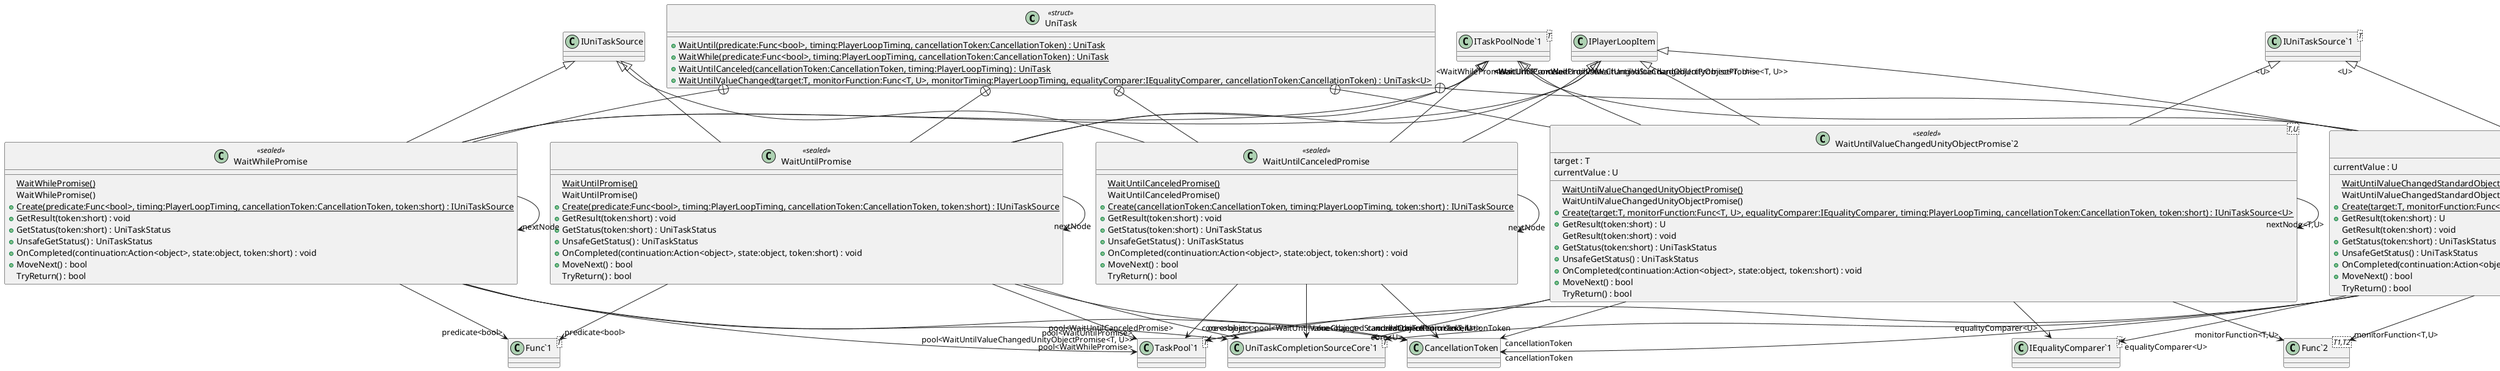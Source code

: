 @startuml
class UniTask <<struct>> {
    + {static} WaitUntil(predicate:Func<bool>, timing:PlayerLoopTiming, cancellationToken:CancellationToken) : UniTask
    + {static} WaitWhile(predicate:Func<bool>, timing:PlayerLoopTiming, cancellationToken:CancellationToken) : UniTask
    + {static} WaitUntilCanceled(cancellationToken:CancellationToken, timing:PlayerLoopTiming) : UniTask
    + {static} WaitUntilValueChanged(target:T, monitorFunction:Func<T, U>, monitorTiming:PlayerLoopTiming, equalityComparer:IEqualityComparer<U>, cancellationToken:CancellationToken) : UniTask<U>
}
class WaitUntilPromise <<sealed>> {
    {static} WaitUntilPromise()
    WaitUntilPromise()
    + {static} Create(predicate:Func<bool>, timing:PlayerLoopTiming, cancellationToken:CancellationToken, token:short) : IUniTaskSource
    + GetResult(token:short) : void
    + GetStatus(token:short) : UniTaskStatus
    + UnsafeGetStatus() : UniTaskStatus
    + OnCompleted(continuation:Action<object>, state:object, token:short) : void
    + MoveNext() : bool
    TryReturn() : bool
}
class WaitWhilePromise <<sealed>> {
    {static} WaitWhilePromise()
    WaitWhilePromise()
    + {static} Create(predicate:Func<bool>, timing:PlayerLoopTiming, cancellationToken:CancellationToken, token:short) : IUniTaskSource
    + GetResult(token:short) : void
    + GetStatus(token:short) : UniTaskStatus
    + UnsafeGetStatus() : UniTaskStatus
    + OnCompleted(continuation:Action<object>, state:object, token:short) : void
    + MoveNext() : bool
    TryReturn() : bool
}
class WaitUntilCanceledPromise <<sealed>> {
    {static} WaitUntilCanceledPromise()
    WaitUntilCanceledPromise()
    + {static} Create(cancellationToken:CancellationToken, timing:PlayerLoopTiming, token:short) : IUniTaskSource
    + GetResult(token:short) : void
    + GetStatus(token:short) : UniTaskStatus
    + UnsafeGetStatus() : UniTaskStatus
    + OnCompleted(continuation:Action<object>, state:object, token:short) : void
    + MoveNext() : bool
    TryReturn() : bool
}
class "WaitUntilValueChangedUnityObjectPromise`2"<T,U> <<sealed>> {
    {static} WaitUntilValueChangedUnityObjectPromise()
    target : T
    currentValue : U
    WaitUntilValueChangedUnityObjectPromise()
    + {static} Create(target:T, monitorFunction:Func<T, U>, equalityComparer:IEqualityComparer<U>, timing:PlayerLoopTiming, cancellationToken:CancellationToken, token:short) : IUniTaskSource<U>
    + GetResult(token:short) : U
    GetResult(token:short) : void
    + GetStatus(token:short) : UniTaskStatus
    + UnsafeGetStatus() : UniTaskStatus
    + OnCompleted(continuation:Action<object>, state:object, token:short) : void
    + MoveNext() : bool
    TryReturn() : bool
}
class "WaitUntilValueChangedStandardObjectPromise`2"<T,U> <<sealed>> {
    {static} WaitUntilValueChangedStandardObjectPromise()
    currentValue : U
    WaitUntilValueChangedStandardObjectPromise()
    + {static} Create(target:T, monitorFunction:Func<T, U>, equalityComparer:IEqualityComparer<U>, timing:PlayerLoopTiming, cancellationToken:CancellationToken, token:short) : IUniTaskSource<U>
    + GetResult(token:short) : U
    GetResult(token:short) : void
    + GetStatus(token:short) : UniTaskStatus
    + UnsafeGetStatus() : UniTaskStatus
    + OnCompleted(continuation:Action<object>, state:object, token:short) : void
    + MoveNext() : bool
    TryReturn() : bool
}
class "ITaskPoolNode`1"<T> {
}
class "TaskPool`1"<T> {
}
class "Func`1"<T> {
}
class "UniTaskCompletionSourceCore`1"<T> {
}
class "IUniTaskSource`1"<T> {
}
class "Func`2"<T1,T2> {
}
class "IEqualityComparer`1"<T> {
}
class "WeakReference`1"<T> {
}
UniTask +-- WaitUntilPromise
IUniTaskSource <|-- WaitUntilPromise
IPlayerLoopItem <|-- WaitUntilPromise
"ITaskPoolNode`1" "<WaitUntilPromise>" <|-- WaitUntilPromise
WaitUntilPromise --> "pool<WaitUntilPromise>" "TaskPool`1"
WaitUntilPromise --> "nextNode" WaitUntilPromise
WaitUntilPromise --> "predicate<bool>" "Func`1"
WaitUntilPromise --> "cancellationToken" CancellationToken
WaitUntilPromise --> "core<object>" "UniTaskCompletionSourceCore`1"
UniTask +-- WaitWhilePromise
IUniTaskSource <|-- WaitWhilePromise
IPlayerLoopItem <|-- WaitWhilePromise
"ITaskPoolNode`1" "<WaitWhilePromise>" <|-- WaitWhilePromise
WaitWhilePromise --> "pool<WaitWhilePromise>" "TaskPool`1"
WaitWhilePromise --> "nextNode" WaitWhilePromise
WaitWhilePromise --> "predicate<bool>" "Func`1"
WaitWhilePromise --> "cancellationToken" CancellationToken
WaitWhilePromise --> "core<object>" "UniTaskCompletionSourceCore`1"
UniTask +-- WaitUntilCanceledPromise
IUniTaskSource <|-- WaitUntilCanceledPromise
IPlayerLoopItem <|-- WaitUntilCanceledPromise
"ITaskPoolNode`1" "<WaitUntilCanceledPromise>" <|-- WaitUntilCanceledPromise
WaitUntilCanceledPromise --> "pool<WaitUntilCanceledPromise>" "TaskPool`1"
WaitUntilCanceledPromise --> "nextNode" WaitUntilCanceledPromise
WaitUntilCanceledPromise --> "cancellationToken" CancellationToken
WaitUntilCanceledPromise --> "core<object>" "UniTaskCompletionSourceCore`1"
UniTask +-- "WaitUntilValueChangedUnityObjectPromise`2"
"IUniTaskSource`1" "<U>" <|-- "WaitUntilValueChangedUnityObjectPromise`2"
IPlayerLoopItem <|-- "WaitUntilValueChangedUnityObjectPromise`2"
"ITaskPoolNode`1" "<WaitUntilValueChangedUnityObjectPromise<T, U>>" <|-- "WaitUntilValueChangedUnityObjectPromise`2"
"WaitUntilValueChangedUnityObjectPromise`2" --> "pool<WaitUntilValueChangedUnityObjectPromise<T, U>>" "TaskPool`1"
"WaitUntilValueChangedUnityObjectPromise`2" --> "nextNode<T,U>" "WaitUntilValueChangedUnityObjectPromise`2"
"WaitUntilValueChangedUnityObjectPromise`2" --> "monitorFunction<T,U>" "Func`2"
"WaitUntilValueChangedUnityObjectPromise`2" --> "equalityComparer<U>" "IEqualityComparer`1"
"WaitUntilValueChangedUnityObjectPromise`2" --> "cancellationToken" CancellationToken
"WaitUntilValueChangedUnityObjectPromise`2" --> "core<U>" "UniTaskCompletionSourceCore`1"
UniTask +-- "WaitUntilValueChangedStandardObjectPromise`2"
"IUniTaskSource`1" "<U>" <|-- "WaitUntilValueChangedStandardObjectPromise`2"
IPlayerLoopItem <|-- "WaitUntilValueChangedStandardObjectPromise`2"
"ITaskPoolNode`1" "<WaitUntilValueChangedStandardObjectPromise<T, U>>" <|-- "WaitUntilValueChangedStandardObjectPromise`2"
"WaitUntilValueChangedStandardObjectPromise`2" --> "pool<WaitUntilValueChangedStandardObjectPromise<T, U>>" "TaskPool`1"
"WaitUntilValueChangedStandardObjectPromise`2" --> "nextNode<T,U>" "WaitUntilValueChangedStandardObjectPromise`2"
"WaitUntilValueChangedStandardObjectPromise`2" --> "target<T>" "WeakReference`1"
"WaitUntilValueChangedStandardObjectPromise`2" --> "monitorFunction<T,U>" "Func`2"
"WaitUntilValueChangedStandardObjectPromise`2" --> "equalityComparer<U>" "IEqualityComparer`1"
"WaitUntilValueChangedStandardObjectPromise`2" --> "cancellationToken" CancellationToken
"WaitUntilValueChangedStandardObjectPromise`2" --> "core<U>" "UniTaskCompletionSourceCore`1"
@enduml

